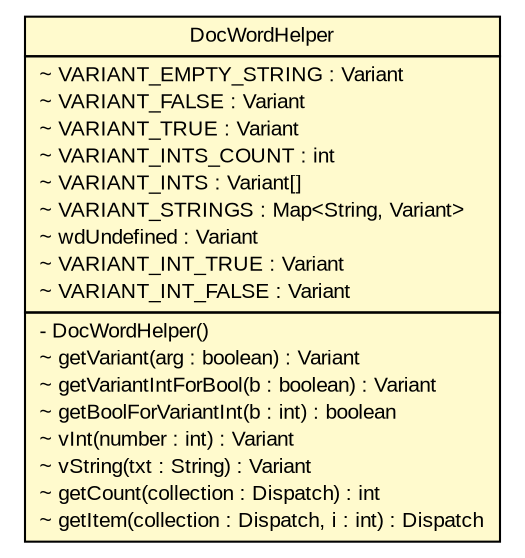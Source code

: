 #!/usr/local/bin/dot
#
# Class diagram 
# Generated by UMLGraph version R5_6_6-6-g3bdff0 (http://www.umlgraph.org/)
#

digraph G {
	edge [fontname="arial",fontsize=10,labelfontname="arial",labelfontsize=10];
	node [fontname="arial",fontsize=10,shape=plaintext];
	nodesep=0.25;
	ranksep=0.5;
	// org.tanjakostic.jcleancim.docgen.writer.word.doc.DocWordHelper
	c103235 [label=<<table title="org.tanjakostic.jcleancim.docgen.writer.word.doc.DocWordHelper" border="0" cellborder="1" cellspacing="0" cellpadding="2" port="p" bgcolor="lemonChiffon" href="./DocWordHelper.html">
		<tr><td><table border="0" cellspacing="0" cellpadding="1">
<tr><td align="center" balign="center"> DocWordHelper </td></tr>
		</table></td></tr>
		<tr><td><table border="0" cellspacing="0" cellpadding="1">
<tr><td align="left" balign="left"> ~ VARIANT_EMPTY_STRING : Variant </td></tr>
<tr><td align="left" balign="left"> ~ VARIANT_FALSE : Variant </td></tr>
<tr><td align="left" balign="left"> ~ VARIANT_TRUE : Variant </td></tr>
<tr><td align="left" balign="left"> ~ VARIANT_INTS_COUNT : int </td></tr>
<tr><td align="left" balign="left"> ~ VARIANT_INTS : Variant[] </td></tr>
<tr><td align="left" balign="left"> ~ VARIANT_STRINGS : Map&lt;String, Variant&gt; </td></tr>
<tr><td align="left" balign="left"> ~ wdUndefined : Variant </td></tr>
<tr><td align="left" balign="left"> ~ VARIANT_INT_TRUE : Variant </td></tr>
<tr><td align="left" balign="left"> ~ VARIANT_INT_FALSE : Variant </td></tr>
		</table></td></tr>
		<tr><td><table border="0" cellspacing="0" cellpadding="1">
<tr><td align="left" balign="left"> - DocWordHelper() </td></tr>
<tr><td align="left" balign="left"> ~ getVariant(arg : boolean) : Variant </td></tr>
<tr><td align="left" balign="left"> ~ getVariantIntForBool(b : boolean) : Variant </td></tr>
<tr><td align="left" balign="left"> ~ getBoolForVariantInt(b : int) : boolean </td></tr>
<tr><td align="left" balign="left"> ~ vInt(number : int) : Variant </td></tr>
<tr><td align="left" balign="left"> ~ vString(txt : String) : Variant </td></tr>
<tr><td align="left" balign="left"> ~ getCount(collection : Dispatch) : int </td></tr>
<tr><td align="left" balign="left"> ~ getItem(collection : Dispatch, i : int) : Dispatch </td></tr>
		</table></td></tr>
		</table>>, URL="./DocWordHelper.html", fontname="arial", fontcolor="black", fontsize=10.0];
}

